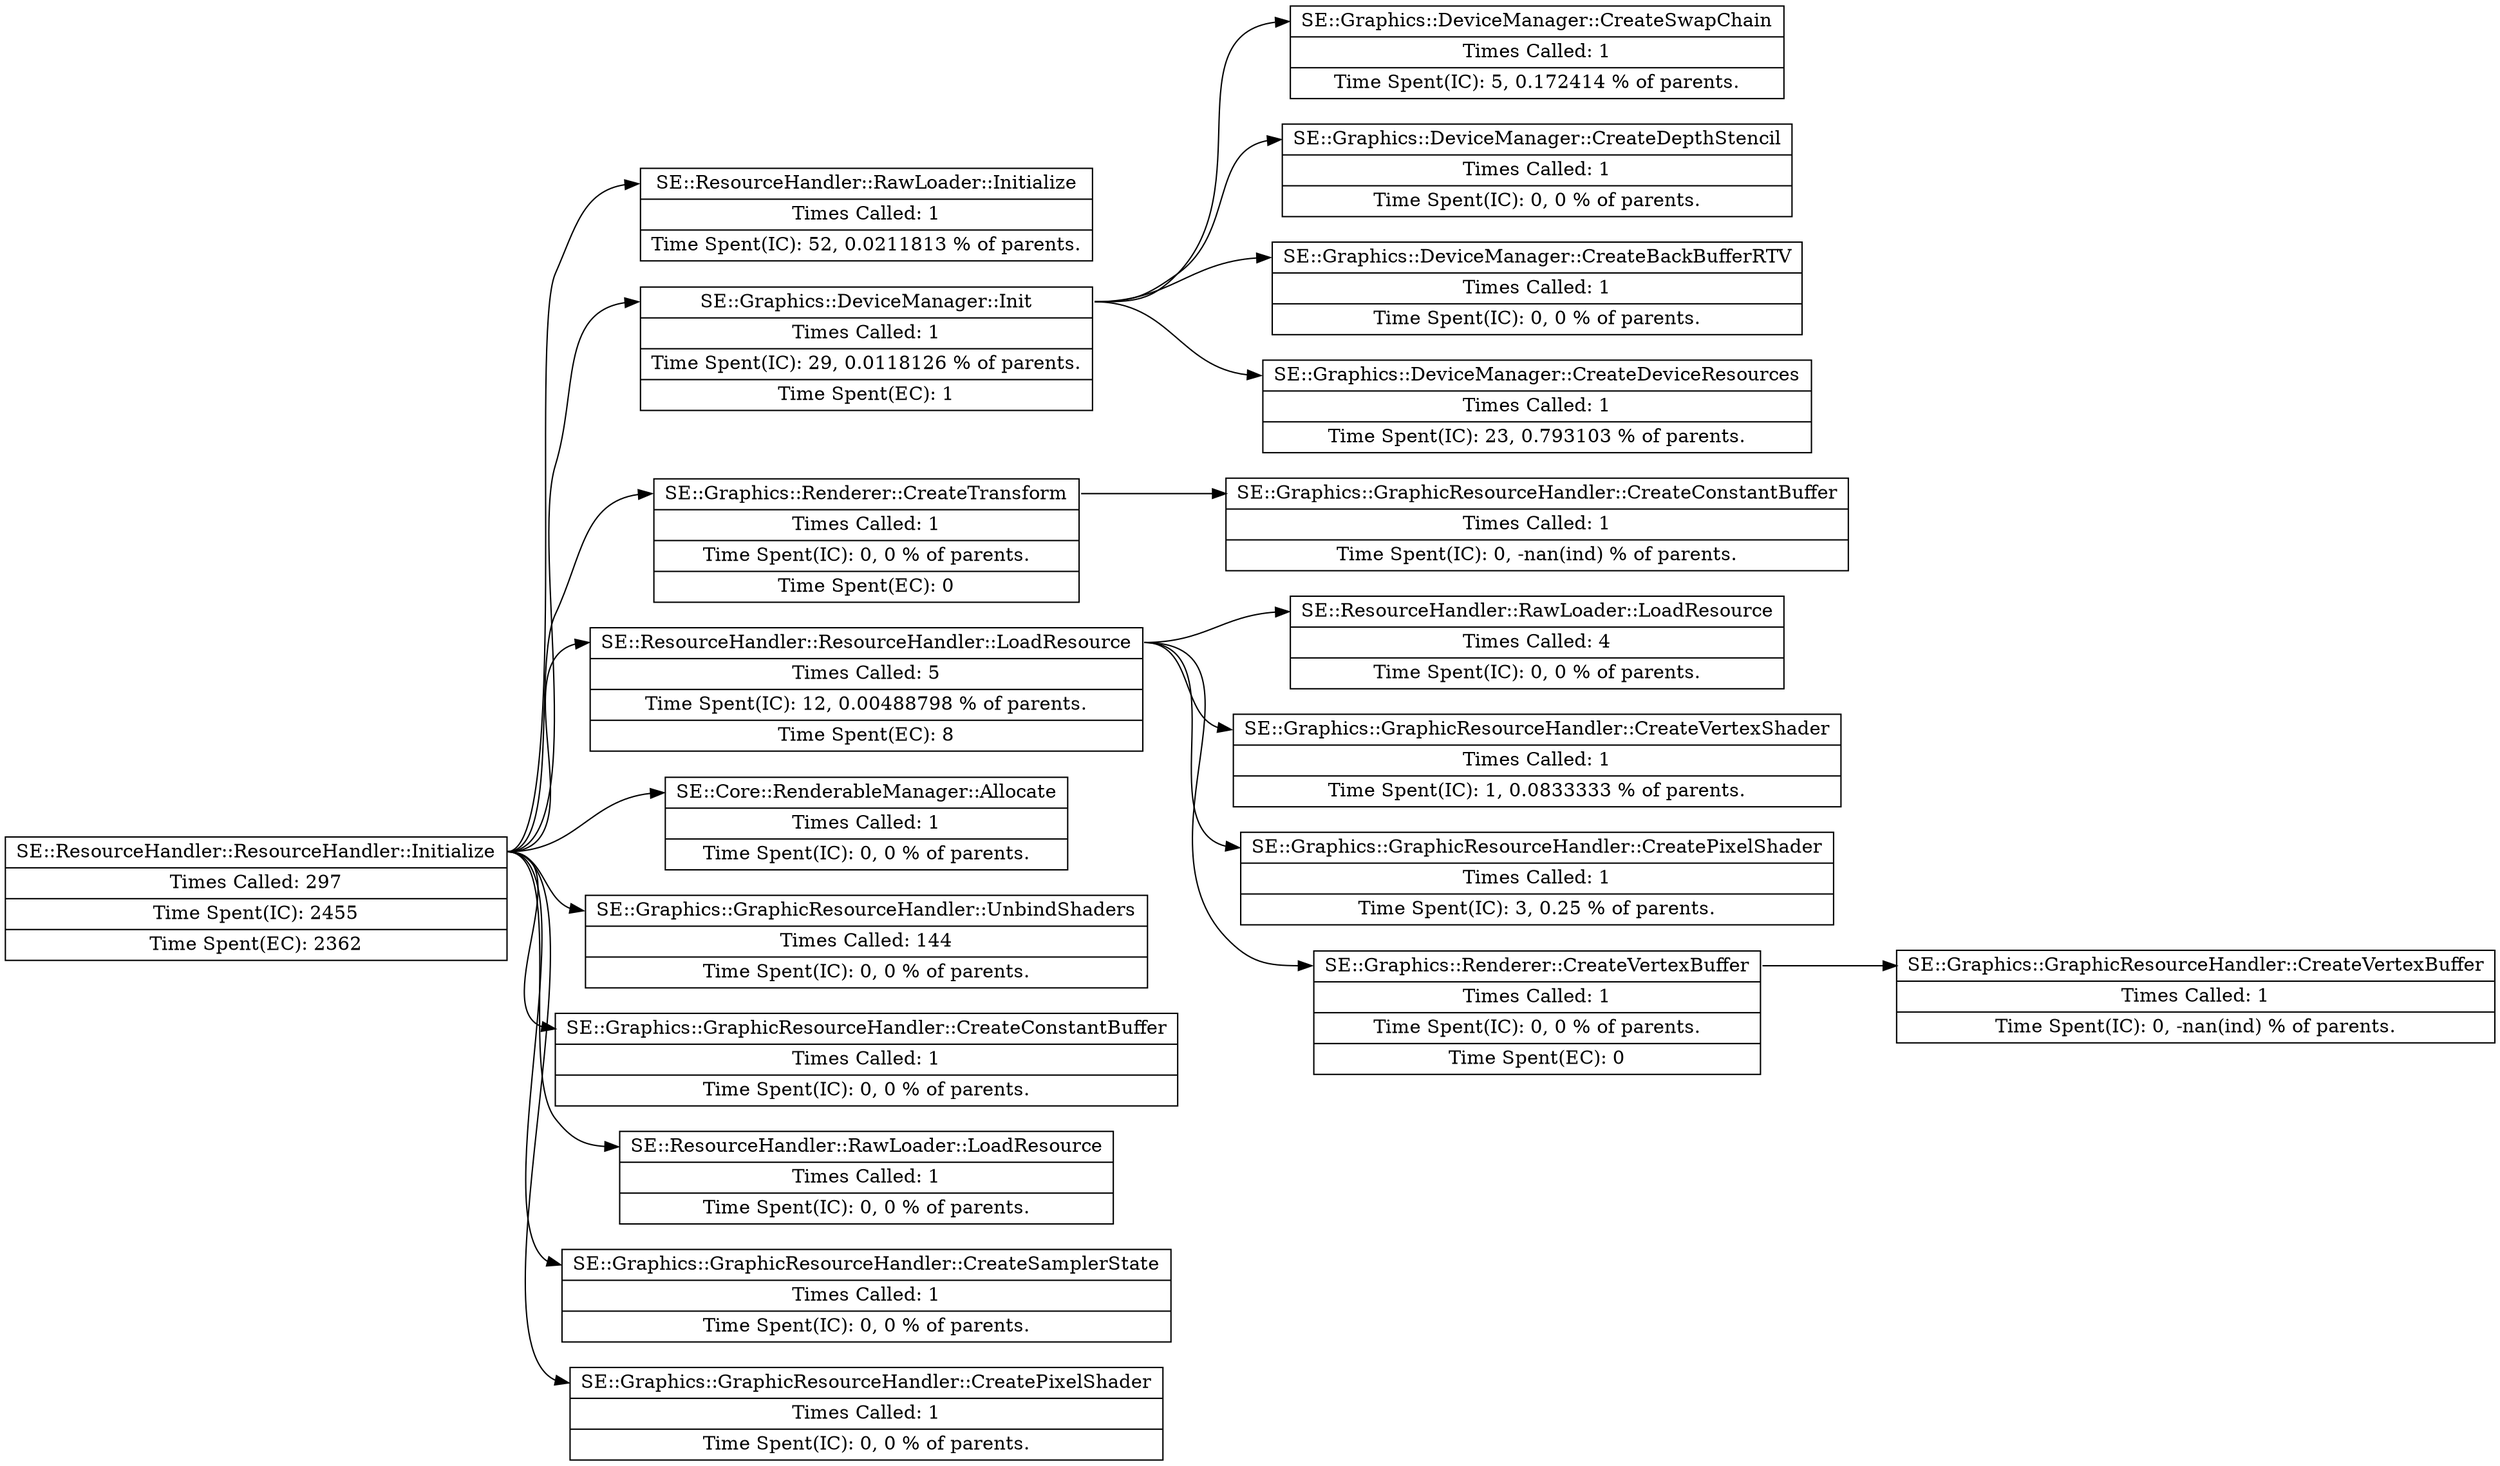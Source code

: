 digraph "11172" { node[shape = "record"];
graph [ rankdir = "LR"];
"000001DC695D21B0"[
label = "<f0> SE::ResourceHandler::ResourceHandler::Initialize | <f1> Times Called: 297 | <f2> Time Spent(IC): 2455 | Time Spent(EC): 2362"];
"000001DC695D1F10"[
label = "<f0> SE::ResourceHandler::RawLoader::Initialize | <f1> Times Called: 1 | <f2> Time Spent(IC): 52, 0.0211813 % of parents."];

"000001DC695D21B0":f0 -> "000001DC695D1F10":f0
"000001DC69601790"[
label = "<f0> SE::Graphics::DeviceManager::Init | <f1> Times Called: 1 | <f2> Time Spent(IC): 29, 0.0118126 % of parents. | Time Spent(EC): 1"];
"000001DC69600BF0"[
label = "<f0> SE::Graphics::DeviceManager::CreateSwapChain | <f1> Times Called: 1 | <f2> Time Spent(IC): 5, 0.172414 % of parents."];

"000001DC69601790":f0 -> "000001DC69600BF0":f0
"000001DC69601310"[
label = "<f0> SE::Graphics::DeviceManager::CreateDepthStencil | <f1> Times Called: 1 | <f2> Time Spent(IC): 0, 0 % of parents."];

"000001DC69601790":f0 -> "000001DC69601310":f0
"000001DC69600D70"[
label = "<f0> SE::Graphics::DeviceManager::CreateBackBufferRTV | <f1> Times Called: 1 | <f2> Time Spent(IC): 0, 0 % of parents."];

"000001DC69601790":f0 -> "000001DC69600D70":f0
"000001DC69600E30"[
label = "<f0> SE::Graphics::DeviceManager::CreateDeviceResources | <f1> Times Called: 1 | <f2> Time Spent(IC): 23, 0.793103 % of parents."];

"000001DC69601790":f0 -> "000001DC69600E30":f0

"000001DC695D21B0":f0 -> "000001DC69601790":f0
"000001DC6FE09480"[
label = "<f0> SE::Graphics::Renderer::CreateTransform | <f1> Times Called: 1 | <f2> Time Spent(IC): 0, 0 % of parents. | Time Spent(EC): 0"];
"000001DC6FE08E20"[
label = "<f0> SE::Graphics::GraphicResourceHandler::CreateConstantBuffer | <f1> Times Called: 1 | <f2> Time Spent(IC): 0, -nan(ind) % of parents."];

"000001DC6FE09480":f0 -> "000001DC6FE08E20":f0

"000001DC695D21B0":f0 -> "000001DC6FE09480":f0
"000001DC69601A30"[
label = "<f0> SE::ResourceHandler::ResourceHandler::LoadResource | <f1> Times Called: 5 | <f2> Time Spent(IC): 12, 0.00488798 % of parents. | Time Spent(EC): 8"];
"000001DC696015B0"[
label = "<f0> SE::ResourceHandler::RawLoader::LoadResource | <f1> Times Called: 4 | <f2> Time Spent(IC): 0, 0 % of parents."];

"000001DC69601A30":f0 -> "000001DC696015B0":f0
"000001DC69601490"[
label = "<f0> SE::Graphics::GraphicResourceHandler::CreateVertexShader | <f1> Times Called: 1 | <f2> Time Spent(IC): 1, 0.0833333 % of parents."];

"000001DC69601A30":f0 -> "000001DC69601490":f0
"000001DC6FE09540"[
label = "<f0> SE::Graphics::GraphicResourceHandler::CreatePixelShader | <f1> Times Called: 1 | <f2> Time Spent(IC): 3, 0.25 % of parents."];

"000001DC69601A30":f0 -> "000001DC6FE09540":f0
"000001DC69601070"[
label = "<f0> SE::Graphics::Renderer::CreateVertexBuffer | <f1> Times Called: 1 | <f2> Time Spent(IC): 0, 0 % of parents. | Time Spent(EC): 0"];
"000001DC69601A90"[
label = "<f0> SE::Graphics::GraphicResourceHandler::CreateVertexBuffer | <f1> Times Called: 1 | <f2> Time Spent(IC): 0, -nan(ind) % of parents."];

"000001DC69601070":f0 -> "000001DC69601A90":f0

"000001DC69601A30":f0 -> "000001DC69601070":f0

"000001DC695D21B0":f0 -> "000001DC69601A30":f0
"000001DC69601670"[
label = "<f0> SE::Core::RenderableManager::Allocate | <f1> Times Called: 1 | <f2> Time Spent(IC): 0, 0 % of parents."];

"000001DC695D21B0":f0 -> "000001DC69601670":f0
"000001DC6FE090C0"[
label = "<f0> SE::Graphics::GraphicResourceHandler::UnbindShaders | <f1> Times Called: 144 | <f2> Time Spent(IC): 0, 0 % of parents."];

"000001DC695D21B0":f0 -> "000001DC6FE090C0":f0
"000001DC69601370"[
label = "<f0> SE::Graphics::GraphicResourceHandler::CreateConstantBuffer | <f1> Times Called: 1 | <f2> Time Spent(IC): 0, 0 % of parents."];

"000001DC695D21B0":f0 -> "000001DC69601370":f0
"000001DC6FE093C0"[
label = "<f0> SE::ResourceHandler::RawLoader::LoadResource | <f1> Times Called: 1 | <f2> Time Spent(IC): 0, 0 % of parents."];

"000001DC695D21B0":f0 -> "000001DC6FE093C0":f0
"000001DC69601970"[
label = "<f0> SE::Graphics::GraphicResourceHandler::CreateSamplerState | <f1> Times Called: 1 | <f2> Time Spent(IC): 0, 0 % of parents."];

"000001DC695D21B0":f0 -> "000001DC69601970":f0
"000001DC6FE09120"[
label = "<f0> SE::Graphics::GraphicResourceHandler::CreatePixelShader | <f1> Times Called: 1 | <f2> Time Spent(IC): 0, 0 % of parents."];

"000001DC695D21B0":f0 -> "000001DC6FE09120":f0


}

